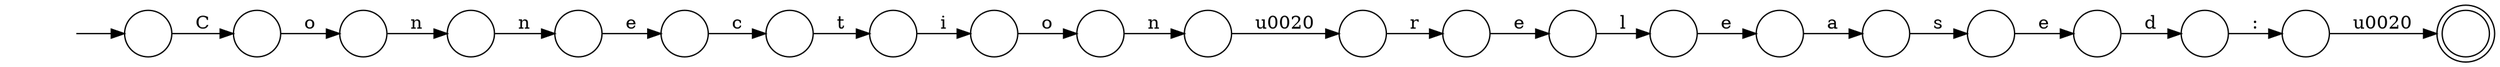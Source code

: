 digraph Automaton {
  rankdir = LR;
  0 [shape=circle,label=""];
  0 -> 13 [label="o"]
  1 [shape=circle,label=""];
  1 -> 8 [label="o"]
  2 [shape=circle,label=""];
  2 -> 16 [label="r"]
  3 [shape=circle,label=""];
  3 -> 11 [label="e"]
  4 [shape=circle,label=""];
  4 -> 7 [label="t"]
  5 [shape=circle,label=""];
  5 -> 4 [label="c"]
  6 [shape=circle,label=""];
  6 -> 2 [label="\u0020"]
  7 [shape=circle,label=""];
  7 -> 1 [label="i"]
  8 [shape=circle,label=""];
  8 -> 6 [label="n"]
  9 [shape=circle,label=""];
  9 -> 3 [label="l"]
  10 [shape=circle,label=""];
  10 -> 5 [label="e"]
  11 [shape=circle,label=""];
  11 -> 19 [label="a"]
  12 [shape=circle,label=""];
  12 -> 10 [label="n"]
  13 [shape=circle,label=""];
  13 -> 12 [label="n"]
  14 [shape=doublecircle,label=""];
  15 [shape=circle,label=""];
  15 -> 18 [label="e"]
  16 [shape=circle,label=""];
  16 -> 9 [label="e"]
  17 [shape=circle,label=""];
  17 -> 14 [label="\u0020"]
  18 [shape=circle,label=""];
  18 -> 20 [label="d"]
  19 [shape=circle,label=""];
  19 -> 15 [label="s"]
  20 [shape=circle,label=""];
  20 -> 17 [label=":"]
  21 [shape=circle,label=""];
  initial [shape=plaintext,label=""];
  initial -> 21
  21 -> 0 [label="C"]
}
